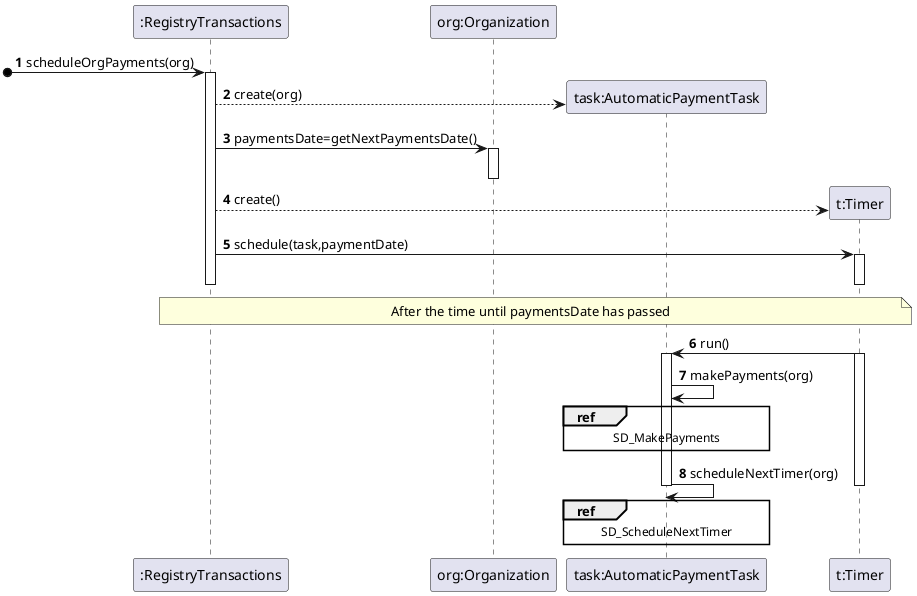 @startuml
autonumber

participant ":RegistryTransactions" as REGTRA
participant "org:Organization" as ORG
participant "task:AutomaticPaymentTask" as TASK
participant "t:Timer" as TIM

[o-> REGTRA: scheduleOrgPayments(org)
activate REGTRA

REGTRA --> TASK**: create(org)

REGTRA -> ORG: paymentsDate=getNextPaymentsDate()
activate ORG
deactivate ORG

REGTRA --> TIM**: create()

REGTRA -> TIM: schedule(task,paymentDate)
activate TIM
deactivate TIM

deactivate REGTRA
  
note over REGTRA,TIM: After the time until paymentsDate has passed

TIM -> TASK: run()
activate TIM
activate TASK

TASK -> TASK: makePayments(org)
ref over TASK: SD_MakePayments

TASK -> TASK: scheduleNextTimer(org)
ref over TASK: SD_ScheduleNextTimer

deactivate TASK
deactivate TIM
@enduml
